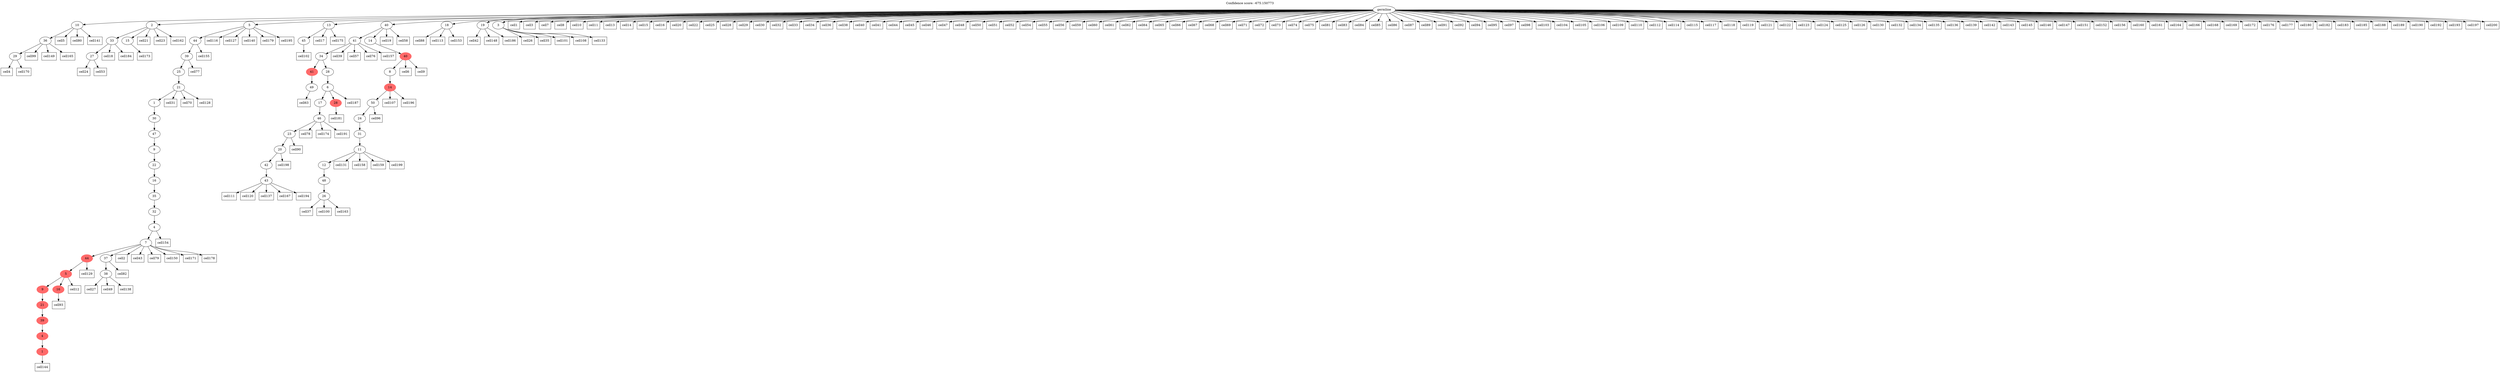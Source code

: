 digraph g {
	"60" -> "61";
	"61" [label="29"];
	"59" -> "60";
	"60" [label="36"];
	"54" -> "55";
	"55" [label="27"];
	"53" -> "54";
	"54" [label="33"];
	"53" -> "56";
	"56" [label="15"];
	"50" -> "51";
	"51" [color=indianred1, style=filled, label="1"];
	"49" -> "50";
	"50" [color=indianred1, style=filled, label="4"];
	"48" -> "49";
	"49" [color=indianred1, style=filled, label="39"];
	"47" -> "48";
	"48" [color=indianred1, style=filled, label="21"];
	"46" -> "47";
	"47" [color=indianred1, style=filled, label="9"];
	"46" -> "52";
	"52" [color=indianred1, style=filled, label="16"];
	"45" -> "46";
	"46" [color=indianred1, style=filled, label="5"];
	"43" -> "44";
	"44" [label="38"];
	"42" -> "43";
	"43" [label="37"];
	"42" -> "45";
	"45" [color=indianred1, style=filled, label="44"];
	"41" -> "42";
	"42" [label="7"];
	"40" -> "41";
	"41" [label="4"];
	"39" -> "40";
	"40" [label="32"];
	"38" -> "39";
	"39" [label="35"];
	"37" -> "38";
	"38" [label="16"];
	"36" -> "37";
	"37" [label="22"];
	"35" -> "36";
	"36" [label="9"];
	"34" -> "35";
	"35" [label="47"];
	"33" -> "34";
	"34" [label="30"];
	"32" -> "33";
	"33" [label="1"];
	"31" -> "32";
	"32" [label="21"];
	"30" -> "31";
	"31" [label="25"];
	"29" -> "30";
	"30" [label="39"];
	"28" -> "29";
	"29" [label="44"];
	"26" -> "27";
	"27" [label="45"];
	"24" -> "25";
	"25" [label="49"];
	"21" -> "22";
	"22" [label="43"];
	"20" -> "21";
	"21" [label="42"];
	"19" -> "20";
	"20" [label="20"];
	"18" -> "19";
	"19" [label="23"];
	"17" -> "18";
	"18" [label="46"];
	"16" -> "17";
	"17" [label="17"];
	"16" -> "23";
	"23" [color=indianred1, style=filled, label="28"];
	"15" -> "16";
	"16" [label="6"];
	"14" -> "15";
	"15" [label="28"];
	"14" -> "24";
	"24" [color=indianred1, style=filled, label="41"];
	"13" -> "14";
	"14" [label="34"];
	"11" -> "12";
	"12" [label="26"];
	"10" -> "11";
	"11" [label="48"];
	"9" -> "10";
	"10" [label="12"];
	"8" -> "9";
	"9" [label="11"];
	"7" -> "8";
	"8" [label="31"];
	"6" -> "7";
	"7" [label="24"];
	"5" -> "6";
	"6" [label="50"];
	"4" -> "5";
	"5" [color=indianred1, style=filled, label="14"];
	"3" -> "4";
	"4" [label="8"];
	"2" -> "3";
	"3" [color=indianred1, style=filled, label="40"];
	"1" -> "2";
	"2" [label="14"];
	"1" -> "13";
	"13" [label="41"];
	"0" -> "1";
	"1" [label="40"];
	"0" -> "26";
	"26" [label="13"];
	"0" -> "28";
	"28" [label="5"];
	"0" -> "53";
	"53" [label="2"];
	"0" -> "57";
	"57" [label="18"];
	"0" -> "58";
	"58" [label="19"];
	"0" -> "59";
	"59" [label="10"];
	"0" -> "62";
	"62" [label="3"];
	"0" [label="germline"];
	"0" -> "cell1";
	"cell1" [shape=box];
	"42" -> "cell2";
	"cell2" [shape=box];
	"0" -> "cell3";
	"cell3" [shape=box];
	"61" -> "cell4";
	"cell4" [shape=box];
	"59" -> "cell5";
	"cell5" [shape=box];
	"3" -> "cell6";
	"cell6" [shape=box];
	"0" -> "cell7";
	"cell7" [shape=box];
	"0" -> "cell8";
	"cell8" [shape=box];
	"3" -> "cell9";
	"cell9" [shape=box];
	"0" -> "cell10";
	"cell10" [shape=box];
	"0" -> "cell11";
	"cell11" [shape=box];
	"46" -> "cell12";
	"cell12" [shape=box];
	"0" -> "cell13";
	"cell13" [shape=box];
	"0" -> "cell14";
	"cell14" [shape=box];
	"0" -> "cell15";
	"cell15" [shape=box];
	"0" -> "cell16";
	"cell16" [shape=box];
	"26" -> "cell17";
	"cell17" [shape=box];
	"54" -> "cell18";
	"cell18" [shape=box];
	"1" -> "cell19";
	"cell19" [shape=box];
	"0" -> "cell20";
	"cell20" [shape=box];
	"53" -> "cell21";
	"cell21" [shape=box];
	"0" -> "cell22";
	"cell22" [shape=box];
	"53" -> "cell23";
	"cell23" [shape=box];
	"55" -> "cell24";
	"cell24" [shape=box];
	"0" -> "cell25";
	"cell25" [shape=box];
	"62" -> "cell26";
	"cell26" [shape=box];
	"44" -> "cell27";
	"cell27" [shape=box];
	"0" -> "cell28";
	"cell28" [shape=box];
	"0" -> "cell29";
	"cell29" [shape=box];
	"0" -> "cell30";
	"cell30" [shape=box];
	"32" -> "cell31";
	"cell31" [shape=box];
	"0" -> "cell32";
	"cell32" [shape=box];
	"0" -> "cell33";
	"cell33" [shape=box];
	"0" -> "cell34";
	"cell34" [shape=box];
	"62" -> "cell35";
	"cell35" [shape=box];
	"0" -> "cell36";
	"cell36" [shape=box];
	"12" -> "cell37";
	"cell37" [shape=box];
	"0" -> "cell38";
	"cell38" [shape=box];
	"13" -> "cell39";
	"cell39" [shape=box];
	"0" -> "cell40";
	"cell40" [shape=box];
	"0" -> "cell41";
	"cell41" [shape=box];
	"58" -> "cell42";
	"cell42" [shape=box];
	"42" -> "cell43";
	"cell43" [shape=box];
	"0" -> "cell44";
	"cell44" [shape=box];
	"0" -> "cell45";
	"cell45" [shape=box];
	"0" -> "cell46";
	"cell46" [shape=box];
	"0" -> "cell47";
	"cell47" [shape=box];
	"0" -> "cell48";
	"cell48" [shape=box];
	"44" -> "cell49";
	"cell49" [shape=box];
	"0" -> "cell50";
	"cell50" [shape=box];
	"0" -> "cell51";
	"cell51" [shape=box];
	"0" -> "cell52";
	"cell52" [shape=box];
	"55" -> "cell53";
	"cell53" [shape=box];
	"0" -> "cell54";
	"cell54" [shape=box];
	"0" -> "cell55";
	"cell55" [shape=box];
	"0" -> "cell56";
	"cell56" [shape=box];
	"13" -> "cell57";
	"cell57" [shape=box];
	"1" -> "cell58";
	"cell58" [shape=box];
	"0" -> "cell59";
	"cell59" [shape=box];
	"0" -> "cell60";
	"cell60" [shape=box];
	"0" -> "cell61";
	"cell61" [shape=box];
	"0" -> "cell62";
	"cell62" [shape=box];
	"25" -> "cell63";
	"cell63" [shape=box];
	"0" -> "cell64";
	"cell64" [shape=box];
	"0" -> "cell65";
	"cell65" [shape=box];
	"0" -> "cell66";
	"cell66" [shape=box];
	"0" -> "cell67";
	"cell67" [shape=box];
	"0" -> "cell68";
	"cell68" [shape=box];
	"0" -> "cell69";
	"cell69" [shape=box];
	"32" -> "cell70";
	"cell70" [shape=box];
	"0" -> "cell71";
	"cell71" [shape=box];
	"0" -> "cell72";
	"cell72" [shape=box];
	"0" -> "cell73";
	"cell73" [shape=box];
	"0" -> "cell74";
	"cell74" [shape=box];
	"0" -> "cell75";
	"cell75" [shape=box];
	"13" -> "cell76";
	"cell76" [shape=box];
	"30" -> "cell77";
	"cell77" [shape=box];
	"18" -> "cell78";
	"cell78" [shape=box];
	"42" -> "cell79";
	"cell79" [shape=box];
	"59" -> "cell80";
	"cell80" [shape=box];
	"0" -> "cell81";
	"cell81" [shape=box];
	"43" -> "cell82";
	"cell82" [shape=box];
	"0" -> "cell83";
	"cell83" [shape=box];
	"0" -> "cell84";
	"cell84" [shape=box];
	"0" -> "cell85";
	"cell85" [shape=box];
	"0" -> "cell86";
	"cell86" [shape=box];
	"0" -> "cell87";
	"cell87" [shape=box];
	"57" -> "cell88";
	"cell88" [shape=box];
	"0" -> "cell89";
	"cell89" [shape=box];
	"19" -> "cell90";
	"cell90" [shape=box];
	"0" -> "cell91";
	"cell91" [shape=box];
	"0" -> "cell92";
	"cell92" [shape=box];
	"52" -> "cell93";
	"cell93" [shape=box];
	"0" -> "cell94";
	"cell94" [shape=box];
	"0" -> "cell95";
	"cell95" [shape=box];
	"6" -> "cell96";
	"cell96" [shape=box];
	"0" -> "cell97";
	"cell97" [shape=box];
	"0" -> "cell98";
	"cell98" [shape=box];
	"60" -> "cell99";
	"cell99" [shape=box];
	"12" -> "cell100";
	"cell100" [shape=box];
	"62" -> "cell101";
	"cell101" [shape=box];
	"27" -> "cell102";
	"cell102" [shape=box];
	"0" -> "cell103";
	"cell103" [shape=box];
	"0" -> "cell104";
	"cell104" [shape=box];
	"0" -> "cell105";
	"cell105" [shape=box];
	"0" -> "cell106";
	"cell106" [shape=box];
	"5" -> "cell107";
	"cell107" [shape=box];
	"62" -> "cell108";
	"cell108" [shape=box];
	"0" -> "cell109";
	"cell109" [shape=box];
	"0" -> "cell110";
	"cell110" [shape=box];
	"22" -> "cell111";
	"cell111" [shape=box];
	"0" -> "cell112";
	"cell112" [shape=box];
	"57" -> "cell113";
	"cell113" [shape=box];
	"0" -> "cell114";
	"cell114" [shape=box];
	"0" -> "cell115";
	"cell115" [shape=box];
	"28" -> "cell116";
	"cell116" [shape=box];
	"0" -> "cell117";
	"cell117" [shape=box];
	"0" -> "cell118";
	"cell118" [shape=box];
	"0" -> "cell119";
	"cell119" [shape=box];
	"22" -> "cell120";
	"cell120" [shape=box];
	"0" -> "cell121";
	"cell121" [shape=box];
	"0" -> "cell122";
	"cell122" [shape=box];
	"0" -> "cell123";
	"cell123" [shape=box];
	"0" -> "cell124";
	"cell124" [shape=box];
	"0" -> "cell125";
	"cell125" [shape=box];
	"0" -> "cell126";
	"cell126" [shape=box];
	"28" -> "cell127";
	"cell127" [shape=box];
	"32" -> "cell128";
	"cell128" [shape=box];
	"45" -> "cell129";
	"cell129" [shape=box];
	"0" -> "cell130";
	"cell130" [shape=box];
	"9" -> "cell131";
	"cell131" [shape=box];
	"0" -> "cell132";
	"cell132" [shape=box];
	"62" -> "cell133";
	"cell133" [shape=box];
	"0" -> "cell134";
	"cell134" [shape=box];
	"0" -> "cell135";
	"cell135" [shape=box];
	"0" -> "cell136";
	"cell136" [shape=box];
	"22" -> "cell137";
	"cell137" [shape=box];
	"44" -> "cell138";
	"cell138" [shape=box];
	"0" -> "cell139";
	"cell139" [shape=box];
	"28" -> "cell140";
	"cell140" [shape=box];
	"59" -> "cell141";
	"cell141" [shape=box];
	"0" -> "cell142";
	"cell142" [shape=box];
	"0" -> "cell143";
	"cell143" [shape=box];
	"51" -> "cell144";
	"cell144" [shape=box];
	"0" -> "cell145";
	"cell145" [shape=box];
	"0" -> "cell146";
	"cell146" [shape=box];
	"0" -> "cell147";
	"cell147" [shape=box];
	"58" -> "cell148";
	"cell148" [shape=box];
	"60" -> "cell149";
	"cell149" [shape=box];
	"42" -> "cell150";
	"cell150" [shape=box];
	"0" -> "cell151";
	"cell151" [shape=box];
	"0" -> "cell152";
	"cell152" [shape=box];
	"57" -> "cell153";
	"cell153" [shape=box];
	"41" -> "cell154";
	"cell154" [shape=box];
	"29" -> "cell155";
	"cell155" [shape=box];
	"0" -> "cell156";
	"cell156" [shape=box];
	"13" -> "cell157";
	"cell157" [shape=box];
	"9" -> "cell158";
	"cell158" [shape=box];
	"9" -> "cell159";
	"cell159" [shape=box];
	"0" -> "cell160";
	"cell160" [shape=box];
	"0" -> "cell161";
	"cell161" [shape=box];
	"53" -> "cell162";
	"cell162" [shape=box];
	"12" -> "cell163";
	"cell163" [shape=box];
	"0" -> "cell164";
	"cell164" [shape=box];
	"60" -> "cell165";
	"cell165" [shape=box];
	"0" -> "cell166";
	"cell166" [shape=box];
	"22" -> "cell167";
	"cell167" [shape=box];
	"0" -> "cell168";
	"cell168" [shape=box];
	"0" -> "cell169";
	"cell169" [shape=box];
	"61" -> "cell170";
	"cell170" [shape=box];
	"42" -> "cell171";
	"cell171" [shape=box];
	"0" -> "cell172";
	"cell172" [shape=box];
	"56" -> "cell173";
	"cell173" [shape=box];
	"18" -> "cell174";
	"cell174" [shape=box];
	"26" -> "cell175";
	"cell175" [shape=box];
	"0" -> "cell176";
	"cell176" [shape=box];
	"0" -> "cell177";
	"cell177" [shape=box];
	"42" -> "cell178";
	"cell178" [shape=box];
	"28" -> "cell179";
	"cell179" [shape=box];
	"0" -> "cell180";
	"cell180" [shape=box];
	"23" -> "cell181";
	"cell181" [shape=box];
	"0" -> "cell182";
	"cell182" [shape=box];
	"0" -> "cell183";
	"cell183" [shape=box];
	"54" -> "cell184";
	"cell184" [shape=box];
	"0" -> "cell185";
	"cell185" [shape=box];
	"58" -> "cell186";
	"cell186" [shape=box];
	"16" -> "cell187";
	"cell187" [shape=box];
	"0" -> "cell188";
	"cell188" [shape=box];
	"0" -> "cell189";
	"cell189" [shape=box];
	"0" -> "cell190";
	"cell190" [shape=box];
	"18" -> "cell191";
	"cell191" [shape=box];
	"0" -> "cell192";
	"cell192" [shape=box];
	"0" -> "cell193";
	"cell193" [shape=box];
	"22" -> "cell194";
	"cell194" [shape=box];
	"28" -> "cell195";
	"cell195" [shape=box];
	"5" -> "cell196";
	"cell196" [shape=box];
	"0" -> "cell197";
	"cell197" [shape=box];
	"20" -> "cell198";
	"cell198" [shape=box];
	"9" -> "cell199";
	"cell199" [shape=box];
	"0" -> "cell200";
	"cell200" [shape=box];
	labelloc="t";
	label="Confidence score: -675.150773";
}
